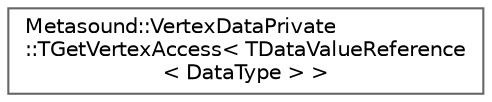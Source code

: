 digraph "Graphical Class Hierarchy"
{
 // INTERACTIVE_SVG=YES
 // LATEX_PDF_SIZE
  bgcolor="transparent";
  edge [fontname=Helvetica,fontsize=10,labelfontname=Helvetica,labelfontsize=10];
  node [fontname=Helvetica,fontsize=10,shape=box,height=0.2,width=0.4];
  rankdir="LR";
  Node0 [id="Node000000",label="Metasound::VertexDataPrivate\l::TGetVertexAccess\< TDataValueReference\l\< DataType \> \>",height=0.2,width=0.4,color="grey40", fillcolor="white", style="filled",URL="$d4/db8/structMetasound_1_1VertexDataPrivate_1_1TGetVertexAccess_3_01TDataValueReference_3_01DataType_01_4_01_4.html",tooltip=" "];
}
